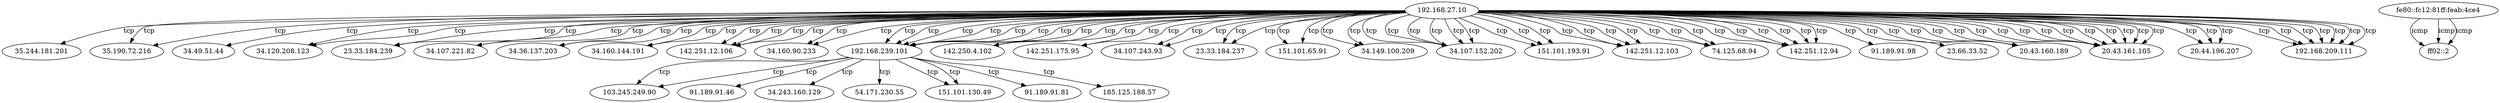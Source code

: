 digraph ZeekTraffic {
    "35.244.181.201" [degree = 1, in_degree = 1, out_degree = 0, activity_score = 0.10, total_connections = 1];
    "35.190.72.216" [degree = 2, in_degree = 2, out_degree = 0, activity_score = 0.19, total_connections = 2];
    "34.49.51.44" [degree = 1, in_degree = 1, out_degree = 0, activity_score = 0.10, total_connections = 1];
    "34.120.208.123" [degree = 2, in_degree = 2, out_degree = 0, activity_score = 0.19, total_connections = 2];
    "23.33.184.239" [degree = 2, in_degree = 2, out_degree = 0, activity_score = 0.19, total_connections = 2];
    "34.107.221.82" [degree = 2, in_degree = 2, out_degree = 0, activity_score = 0.19, total_connections = 2];
    "34.36.137.203" [degree = 2, in_degree = 2, out_degree = 0, activity_score = 0.19, total_connections = 2];
    "fe80::fc12:81ff:feab:4ce4" [degree = 3, in_degree = 0, out_degree = 3, activity_score = 0.27, total_connections = 3];
    "34.160.144.191" [degree = 2, in_degree = 2, out_degree = 0, activity_score = 0.19, total_connections = 2];
    "ff02::2" [degree = 3, in_degree = 3, out_degree = 0, activity_score = 0.27, total_connections = 3];
    "142.251.12.106" [degree = 4, in_degree = 4, out_degree = 0, activity_score = 0.34, total_connections = 4];
    "103.245.249.90" [degree = 2, in_degree = 2, out_degree = 0, activity_score = 0.19, total_connections = 2];
    "91.189.91.46" [degree = 1, in_degree = 1, out_degree = 0, activity_score = 0.10, total_connections = 1];
    "34.243.160.129" [degree = 1, in_degree = 1, out_degree = 0, activity_score = 0.10, total_connections = 1];
    "34.160.90.233" [degree = 2, in_degree = 2, out_degree = 0, activity_score = 0.19, total_connections = 2];
    "54.171.230.55" [degree = 1, in_degree = 1, out_degree = 0, activity_score = 0.10, total_connections = 1];
    "192.168.239.101" [degree = 17, in_degree = 8, out_degree = 9, activity_score = 0.83, total_connections = 17];
    "151.101.130.49" [degree = 2, in_degree = 2, out_degree = 0, activity_score = 0.19, total_connections = 2];
    "91.189.91.81" [degree = 1, in_degree = 1, out_degree = 0, activity_score = 0.10, total_connections = 1];
    "142.250.4.102" [degree = 2, in_degree = 2, out_degree = 0, activity_score = 0.19, total_connections = 2];
    "142.251.175.95" [degree = 2, in_degree = 2, out_degree = 0, activity_score = 0.19, total_connections = 2];
    "34.107.243.93" [degree = 2, in_degree = 2, out_degree = 0, activity_score = 0.19, total_connections = 2];
    "23.33.184.237" [degree = 2, in_degree = 2, out_degree = 0, activity_score = 0.19, total_connections = 2];
    "151.101.65.91" [degree = 2, in_degree = 2, out_degree = 0, activity_score = 0.19, total_connections = 2];
    "34.149.100.209" [degree = 2, in_degree = 2, out_degree = 0, activity_score = 0.19, total_connections = 2];
    "34.107.152.202" [degree = 6, in_degree = 6, out_degree = 0, activity_score = 0.47, total_connections = 6];
    "151.101.193.91" [degree = 3, in_degree = 3, out_degree = 0, activity_score = 0.27, total_connections = 3];
    "142.251.12.103" [degree = 4, in_degree = 4, out_degree = 0, activity_score = 0.34, total_connections = 4];
    "185.125.188.57" [degree = 1, in_degree = 1, out_degree = 0, activity_score = 0.10, total_connections = 1];
    "74.125.68.94" [degree = 3, in_degree = 3, out_degree = 0, activity_score = 0.27, total_connections = 3];
    "142.251.12.94" [degree = 6, in_degree = 6, out_degree = 0, activity_score = 0.47, total_connections = 6];
    "91.189.91.98" [degree = 1, in_degree = 1, out_degree = 0, activity_score = 0.10, total_connections = 1];
    "23.66.33.52" [degree = 1, in_degree = 1, out_degree = 0, activity_score = 0.10, total_connections = 1];
    "20.43.160.189" [degree = 4, in_degree = 4, out_degree = 0, activity_score = 0.34, total_connections = 4];
    "192.168.27.10" [degree = 88, in_degree = 0, out_degree = 88, activity_score = 1.00, total_connections = 88];
    "20.43.161.105" [degree = 10, in_degree = 10, out_degree = 0, activity_score = 0.65, total_connections = 10];
    "20.44.196.207" [degree = 3, in_degree = 3, out_degree = 0, activity_score = 0.27, total_connections = 3];
    "192.168.209.111" [degree = 7, in_degree = 7, out_degree = 0, activity_score = 0.52, total_connections = 7];
    "192.168.239.101" -> "151.101.130.49" [label = "tcp", resp_ip_bytes = "8195", orig_ip_bytes = "1632", protocol = "tcp", orig_pkts = "21", timestamp = "1747729700.168650", local_resp = "false", src_port = "39742", service = "ssl", dst_port = "443", conn_state = "SF", resp_bytes = "7351", local_orig = "true", history = "ShADadFfR", orig_bytes = "772", resp_pkts = "21"];
    "192.168.239.101" -> "151.101.130.49" [label = "tcp", resp_ip_bytes = "917779", orig_ip_bytes = "17798", protocol = "tcp", orig_pkts = "425", timestamp = "1747729700.764960", local_resp = "false", src_port = "39754", service = "ssl", dst_port = "443", conn_state = "SF", resp_bytes = "890615", local_orig = "true", history = "ShADadFfR", orig_bytes = "778", resp_pkts = "679"];
    "192.168.239.101" -> "54.171.230.55" [label = "tcp", resp_ip_bytes = "4307", orig_ip_bytes = "1297", protocol = "tcp", orig_pkts = "12", timestamp = "1747729704.876009", local_resp = "false", src_port = "58126", service = "ssl", dst_port = "443", conn_state = "SF", resp_bytes = "3863", local_orig = "true", history = "ShADadFfR", orig_bytes = "797", resp_pkts = "11"];
    "192.168.239.101" -> "34.243.160.129" [label = "tcp", resp_ip_bytes = "6935", orig_ip_bytes = "1408", protocol = "tcp", orig_pkts = "14", timestamp = "1747729729.490923", local_resp = "false", src_port = "52764", service = "ssl", dst_port = "443", conn_state = "SF", resp_bytes = "6371", local_orig = "true", history = "ShADadFfR", orig_bytes = "828", resp_pkts = "14"];
    "192.168.239.101" -> "91.189.91.46" [label = "tcp", resp_ip_bytes = "20841", orig_ip_bytes = "1817", protocol = "tcp", orig_pkts = "21", timestamp = "1747729729.769316", local_resp = "false", src_port = "44370", service = "ssl", dst_port = "443", conn_state = "SF", resp_bytes = "19837", local_orig = "true", history = "ShADadFfR", orig_bytes = "957", resp_pkts = "25"];
    "192.168.239.101" -> "103.245.249.90" [label = "tcp", resp_ip_bytes = "10808394", orig_ip_bytes = "127348", protocol = "tcp", orig_pkts = "3132", timestamp = "1747729729.625599", local_resp = "false", src_port = "51284", service = "http", dst_port = "80", conn_state = "SF", resp_bytes = "10504350", local_orig = "true", history = "ShADadFf", orig_bytes = "2048", resp_pkts = "7601"];
    "192.168.239.101" -> "91.189.91.81" [label = "tcp", resp_ip_bytes = "9778871", orig_ip_bytes = "136082", protocol = "tcp", orig_pkts = "3362", timestamp = "1747729729.407799", local_resp = "false", src_port = "53306", service = "http", dst_port = "80", conn_state = "SF", resp_bytes = "9503267", local_orig = "true", history = "ShADadFf", orig_bytes = "1582", resp_pkts = "6890"];
    "fe80::fc12:81ff:feab:4ce4" -> "ff02::2" [label = "icmp", resp_ip_bytes = "0", orig_ip_bytes = "280", protocol = "icmp", orig_pkts = "5", timestamp = "1747729686.910195", local_resp = "false", src_port = "133", service = "-", dst_port = "134", conn_state = "OTH", resp_bytes = "0", local_orig = "true", history = "-", orig_bytes = "40", resp_pkts = "0"];
    "192.168.239.101" -> "103.245.249.90" [label = "tcp", resp_ip_bytes = "111721218", orig_ip_bytes = "1510259", protocol = "tcp", orig_pkts = "37683", timestamp = "1747729751.921636", local_resp = "false", src_port = "48956", service = "http", dst_port = "80", conn_state = "SF", resp_bytes = "108448188", local_orig = "true", history = "ShADadttFf", orig_bytes = "2919", resp_pkts = "78546"];
    "192.168.27.10" -> "34.160.144.191" [label = "tcp", resp_ip_bytes = "3959", orig_ip_bytes = "1000", protocol = "tcp", orig_pkts = "13", timestamp = "1747729922.348450", local_resp = "false", src_port = "56120", service = "ssl", dst_port = "443", conn_state = "SF", resp_bytes = "3475", local_orig = "true", history = "ShADadFfR", orig_bytes = "460", resp_pkts = "12"];
    "192.168.27.10" -> "34.36.137.203" [label = "tcp", resp_ip_bytes = "5753", orig_ip_bytes = "2757", protocol = "tcp", orig_pkts = "16", timestamp = "1747729923.205480", local_resp = "false", src_port = "42790", service = "ssl", dst_port = "443", conn_state = "SF", resp_bytes = "5149", local_orig = "true", history = "ShADadFfR", orig_bytes = "2097", resp_pkts = "15"];
    "192.168.27.10" -> "142.251.12.106" [label = "tcp", resp_ip_bytes = "5551", orig_ip_bytes = "2239", protocol = "tcp", orig_pkts = "8", timestamp = "1747729923.726720", local_resp = "false", src_port = "53354", service = "ssl", dst_port = "443", conn_state = "SF", resp_bytes = "5187", local_orig = "true", history = "ShADadFf", orig_bytes = "1899", resp_pkts = "9"];
    "192.168.27.10" -> "142.251.12.106" [label = "tcp", resp_ip_bytes = "4404", orig_ip_bytes = "2199", protocol = "tcp", orig_pkts = "7", timestamp = "1747729925.296366", local_resp = "false", src_port = "53362", service = "ssl", dst_port = "443", conn_state = "RSTR", resp_bytes = "4080", local_orig = "true", history = "ShADaFdrR", orig_bytes = "1899", resp_pkts = "8"];
    "192.168.27.10" -> "34.149.100.209" [label = "tcp", resp_ip_bytes = "4342", orig_ip_bytes = "2619", protocol = "tcp", orig_pkts = "12", timestamp = "1747729925.059486", local_resp = "false", src_port = "35306", service = "ssl", dst_port = "443", conn_state = "SF", resp_bytes = "3858", local_orig = "true", history = "ShADadFfR", orig_bytes = "2119", resp_pkts = "12"];
    "192.168.27.10" -> "151.101.65.91" [label = "tcp", resp_ip_bytes = "4862", orig_ip_bytes = "912", protocol = "tcp", orig_pkts = "11", timestamp = "1747729925.348071", local_resp = "false", src_port = "44738", service = "ssl", dst_port = "443", conn_state = "SF", resp_bytes = "4378", local_orig = "true", history = "ShADadFfR", orig_bytes = "452", resp_pkts = "12"];
    "192.168.27.10" -> "142.251.175.95" [label = "tcp", resp_ip_bytes = "44", orig_ip_bytes = "100", protocol = "tcp", orig_pkts = "2", timestamp = "1747729924.880900", local_resp = "false", src_port = "39506", service = "-", dst_port = "443", conn_state = "RSTO", resp_bytes = "0", local_orig = "true", history = "ShR", orig_bytes = "0", resp_pkts = "1"];
    "192.168.27.10" -> "142.251.12.106" [label = "tcp", resp_ip_bytes = "5513", orig_ip_bytes = "2279", protocol = "tcp", orig_pkts = "9", timestamp = "1747729925.446230", local_resp = "false", src_port = "53378", service = "ssl", dst_port = "443", conn_state = "RSTO", resp_bytes = "5189", local_orig = "true", history = "ShADadFR", orig_bytes = "1899", resp_pkts = "8"];
    "192.168.27.10" -> "23.33.184.237" [label = "tcp", resp_ip_bytes = "124", orig_ip_bytes = "240", protocol = "tcp", orig_pkts = "5", timestamp = "1747729923.986624", local_resp = "false", src_port = "54916", service = "-", dst_port = "80", conn_state = "SF", resp_bytes = "0", local_orig = "true", history = "ShAFaf", orig_bytes = "0", resp_pkts = "3"];
    "192.168.27.10" -> "142.251.175.95" [label = "tcp", resp_ip_bytes = "7041480", orig_ip_bytes = "107815", protocol = "tcp", orig_pkts = "2624", timestamp = "1747729925.134679", local_resp = "false", src_port = "39512", service = "ssl", dst_port = "443", conn_state = "SF", resp_bytes = "6845476", local_orig = "true", history = "ShADadFf", orig_bytes = "2835", resp_pkts = "4900"];
    "192.168.27.10" -> "34.107.152.202" [label = "tcp", resp_ip_bytes = "4325", orig_ip_bytes = "2666", protocol = "tcp", orig_pkts = "13", timestamp = "1747729930.053137", local_resp = "false", src_port = "37728", service = "ssl", dst_port = "443", conn_state = "SF", resp_bytes = "3801", local_orig = "true", history = "ShADadFRf", orig_bytes = "2126", resp_pkts = "13"];
    "192.168.27.10" -> "34.107.152.202" [label = "tcp", resp_ip_bytes = "4325", orig_ip_bytes = "2666", protocol = "tcp", orig_pkts = "13", timestamp = "1747729930.054069", local_resp = "false", src_port = "37742", service = "ssl", dst_port = "443", conn_state = "SF", resp_bytes = "3801", local_orig = "true", history = "ShADadFfR", orig_bytes = "2126", resp_pkts = "13"];
    "192.168.27.10" -> "34.107.152.202" [label = "tcp", resp_ip_bytes = "4285", orig_ip_bytes = "2686", protocol = "tcp", orig_pkts = "13", timestamp = "1747729930.054682", local_resp = "false", src_port = "37754", service = "ssl", dst_port = "443", conn_state = "RSTO", resp_bytes = "3801", local_orig = "true", history = "ShADadFR", orig_bytes = "2126", resp_pkts = "12"];
    "192.168.27.10" -> "34.107.152.202" [label = "tcp", resp_ip_bytes = "4285", orig_ip_bytes = "2626", protocol = "tcp", orig_pkts = "12", timestamp = "1747729930.054123", local_resp = "false", src_port = "37746", service = "ssl", dst_port = "443", conn_state = "RSTO", resp_bytes = "3801", local_orig = "true", history = "ShADadFR", orig_bytes = "2126", resp_pkts = "12"];
    "192.168.27.10" -> "34.107.152.202" [label = "tcp", resp_ip_bytes = "4285", orig_ip_bytes = "2626", protocol = "tcp", orig_pkts = "12", timestamp = "1747729930.053014", local_resp = "false", src_port = "37716", service = "ssl", dst_port = "443", conn_state = "RSTO", resp_bytes = "3801", local_orig = "true", history = "ShADadFR", orig_bytes = "2126", resp_pkts = "12"];
    "192.168.27.10" -> "192.168.239.101" [label = "tcp", resp_ip_bytes = "16554", orig_ip_bytes = "3476", protocol = "tcp", orig_pkts = "26", timestamp = "1747729943.319722", local_resp = "true", src_port = "48828", service = "http", dst_port = "80", conn_state = "SF", resp_bytes = "7593", local_orig = "true", history = "ShADTadtfF", orig_bytes = "1054", resp_pkts = "26"];
    "192.168.27.10" -> "151.101.193.91" [label = "tcp", resp_ip_bytes = "5972", orig_ip_bytes = "2600", protocol = "tcp", orig_pkts = "12", timestamp = "1747729951.977259", local_resp = "false", src_port = "50468", service = "ssl", dst_port = "443", conn_state = "SF", resp_bytes = "5488", local_orig = "true", history = "ShADadFfR", orig_bytes = "2100", resp_pkts = "12"];
    "192.168.27.10" -> "151.101.193.91" [label = "tcp", resp_ip_bytes = "5972", orig_ip_bytes = "2640", protocol = "tcp", orig_pkts = "13", timestamp = "1747729951.976770", local_resp = "false", src_port = "50454", service = "ssl", dst_port = "443", conn_state = "SF", resp_bytes = "5488", local_orig = "true", history = "ShADadFfR", orig_bytes = "2100", resp_pkts = "12"];
    "192.168.27.10" -> "34.160.90.233" [label = "tcp", resp_ip_bytes = "4431", orig_ip_bytes = "919", protocol = "tcp", orig_pkts = "11", timestamp = "1747729951.235771", local_resp = "false", src_port = "36268", service = "ssl", dst_port = "443", conn_state = "RSTO", resp_bytes = "3947", local_orig = "true", history = "ShADadFR", orig_bytes = "459", resp_pkts = "12"];
    "192.168.27.10" -> "192.168.239.101" [label = "tcp", resp_ip_bytes = "26524", orig_ip_bytes = "5262", protocol = "tcp", orig_pkts = "26", timestamp = "1747729948.594813", local_resp = "true", src_port = "48838", service = "http", dst_port = "80", conn_state = "SF", resp_bytes = "12318", local_orig = "true", history = "ShADTadttfF", orig_bytes = "1947", resp_pkts = "36"];
    "192.168.27.10" -> "192.168.239.101" [label = "tcp", resp_ip_bytes = "224", orig_ip_bytes = "432", protocol = "tcp", orig_pkts = "8", timestamp = "1747729948.683909", local_resp = "true", src_port = "48848", service = "-", dst_port = "80", conn_state = "SF", resp_bytes = "0", local_orig = "true", history = "ShAFf", orig_bytes = "0", resp_pkts = "4"];
    "192.168.27.10" -> "192.168.239.101" [label = "tcp", resp_ip_bytes = "5188", orig_ip_bytes = "2432", protocol = "tcp", orig_pkts = "14", timestamp = "1747729953.814203", local_resp = "true", src_port = "35662", service = "http", dst_port = "80", conn_state = "SF", resp_bytes = "2222", local_orig = "true", history = "ShADTadtfF", orig_bytes = "844", resp_pkts = "14"];
    "192.168.27.10" -> "192.168.239.101" [label = "tcp", resp_ip_bytes = "1788", orig_ip_bytes = "1290", protocol = "tcp", orig_pkts = "10", timestamp = "1747729953.814673", local_resp = "true", src_port = "35678", service = "http", dst_port = "80", conn_state = "SF", resp_bytes = "626", local_orig = "true", history = "ShADTadtfF", orig_bytes = "377", resp_pkts = "10"];
    "192.168.27.10" -> "192.168.239.101" [label = "tcp", resp_ip_bytes = "224", orig_ip_bytes = "432", protocol = "tcp", orig_pkts = "8", timestamp = "1747729953.819448", local_resp = "true", src_port = "35684", service = "-", dst_port = "80", conn_state = "SF", resp_bytes = "0", local_orig = "true", history = "ShAFf", orig_bytes = "0", resp_pkts = "4"];
    "192.168.27.10" -> "192.168.239.101" [label = "tcp", resp_ip_bytes = "42240", orig_ip_bytes = "12378", protocol = "tcp", orig_pkts = "48", timestamp = "1747729953.727135", local_resp = "true", src_port = "35654", service = "http", dst_port = "80", conn_state = "SF", resp_bytes = "19760", local_orig = "true", history = "ShADTadttTfF", orig_bytes = "4933", resp_pkts = "52"];
    "fe80::fc12:81ff:feab:4ce4" -> "ff02::2" [label = "icmp", resp_ip_bytes = "0", orig_ip_bytes = "56", protocol = "icmp", orig_pkts = "1", timestamp = "1747729918.782189", local_resp = "false", src_port = "133", service = "-", dst_port = "134", conn_state = "OTH", resp_bytes = "0", local_orig = "true", history = "-", orig_bytes = "0", resp_pkts = "0"];
    "192.168.27.10" -> "142.251.12.103" [label = "tcp", resp_ip_bytes = "44", orig_ip_bytes = "100", protocol = "tcp", orig_pkts = "2", timestamp = "1747729973.492890", local_resp = "false", src_port = "34124", service = "-", dst_port = "443", conn_state = "RSTO", resp_bytes = "0", local_orig = "true", history = "ShR", orig_bytes = "0", resp_pkts = "1"];
    "192.168.27.10" -> "142.251.12.103" [label = "tcp", resp_ip_bytes = "6360", orig_ip_bytes = "2676", protocol = "tcp", orig_pkts = "14", timestamp = "1747729973.387056", local_resp = "false", src_port = "34114", service = "ssl", dst_port = "443", conn_state = "RSTO", resp_bytes = "5836", local_orig = "true", history = "ShADadFR", orig_bytes = "2096", resp_pkts = "13"];
    "192.168.27.10" -> "142.251.12.103" [label = "tcp", resp_ip_bytes = "6358", orig_ip_bytes = "2636", protocol = "tcp", orig_pkts = "13", timestamp = "1747729973.531340", local_resp = "false", src_port = "34138", service = "ssl", dst_port = "443", conn_state = "RSTO", resp_bytes = "5834", local_orig = "true", history = "ShADadFR", orig_bytes = "2096", resp_pkts = "13"];
    "192.168.27.10" -> "74.125.68.94" [label = "tcp", resp_ip_bytes = "6390", orig_ip_bytes = "2637", protocol = "tcp", orig_pkts = "13", timestamp = "1747729975.017246", local_resp = "false", src_port = "45128", service = "ssl", dst_port = "443", conn_state = "RSTO", resp_bytes = "5866", local_orig = "true", history = "ShADadFR", orig_bytes = "2097", resp_pkts = "13"];
    "192.168.27.10" -> "91.189.91.98" [label = "tcp", resp_ip_bytes = "389", orig_ip_bytes = "348", protocol = "tcp", orig_pkts = "6", timestamp = "1747729983.019765", local_resp = "false", src_port = "37024", service = "http", dst_port = "80", conn_state = "SF", resp_bytes = "185", local_orig = "true", history = "ShADadFf", orig_bytes = "88", resp_pkts = "5"];
    "192.168.27.10" -> "23.66.33.52" [label = "tcp", resp_ip_bytes = "2225", orig_ip_bytes = "1442", protocol = "tcp", orig_pkts = "14", timestamp = "1747729925.481212", local_resp = "false", src_port = "40176", service = "http", dst_port = "80", conn_state = "SF", resp_bytes = "1741", local_orig = "true", history = "ShADadfF", orig_bytes = "862", resp_pkts = "12"];
    "192.168.27.10" -> "142.250.4.102" [label = "tcp", resp_ip_bytes = "11555", orig_ip_bytes = "3251", protocol = "tcp", orig_pkts = "17", timestamp = "1747729990.565836", local_resp = "false", src_port = "33698", service = "ssl", dst_port = "443", conn_state = "SF", resp_bytes = "10711", local_orig = "true", history = "ShADadFf", orig_bytes = "2551", resp_pkts = "21"];
    "192.168.27.10" -> "142.250.4.102" [label = "tcp", resp_ip_bytes = "44", orig_ip_bytes = "100", protocol = "tcp", orig_pkts = "2", timestamp = "1747729990.315696", local_resp = "false", src_port = "33694", service = "-", dst_port = "443", conn_state = "RSTO", resp_bytes = "0", local_orig = "true", history = "ShR", orig_bytes = "0", resp_pkts = "1"];
    "192.168.27.10" -> "20.43.161.105" [label = "tcp", resp_ip_bytes = "6207", orig_ip_bytes = "2652", protocol = "tcp", orig_pkts = "13", timestamp = "1747729991.367823", local_resp = "false", src_port = "52796", service = "ssl", dst_port = "443", conn_state = "SF", resp_bytes = "5643", local_orig = "true", history = "ShADadFfR", orig_bytes = "2112", resp_pkts = "14"];
    "192.168.27.10" -> "20.43.161.105" [label = "tcp", resp_ip_bytes = "6136", orig_ip_bytes = "2652", protocol = "tcp", orig_pkts = "13", timestamp = "1747729991.368153", local_resp = "false", src_port = "52800", service = "ssl", dst_port = "443", conn_state = "SF", resp_bytes = "5612", local_orig = "true", history = "ShADadFfR", orig_bytes = "2112", resp_pkts = "13"];
    "192.168.27.10" -> "20.43.161.105" [label = "tcp", resp_ip_bytes = "6168", orig_ip_bytes = "2622", protocol = "tcp", orig_pkts = "12", timestamp = "1747729992.629584", local_resp = "false", src_port = "52820", service = "ssl", dst_port = "443", conn_state = "RSTO", resp_bytes = "5644", local_orig = "true", history = "ShADadFR", orig_bytes = "2122", resp_pkts = "13"];
    "192.168.27.10" -> "20.43.161.105" [label = "tcp", resp_ip_bytes = "6168", orig_ip_bytes = "2662", protocol = "tcp", orig_pkts = "13", timestamp = "1747729992.630118", local_resp = "false", src_port = "52834", service = "ssl", dst_port = "443", conn_state = "RSTO", resp_bytes = "5644", local_orig = "true", history = "ShADadFR", orig_bytes = "2122", resp_pkts = "13"];
    "192.168.27.10" -> "20.43.161.105" [label = "tcp", resp_ip_bytes = "6168", orig_ip_bytes = "2662", protocol = "tcp", orig_pkts = "13", timestamp = "1747729992.630145", local_resp = "false", src_port = "52844", service = "ssl", dst_port = "443", conn_state = "RSTO", resp_bytes = "5644", local_orig = "true", history = "ShADadFR", orig_bytes = "2122", resp_pkts = "13"];
    "192.168.27.10" -> "20.43.161.105" [label = "tcp", resp_ip_bytes = "6168", orig_ip_bytes = "2722", protocol = "tcp", orig_pkts = "14", timestamp = "1747729992.630253", local_resp = "false", src_port = "52854", service = "ssl", dst_port = "443", conn_state = "SF", resp_bytes = "5644", local_orig = "true", history = "ShADadFfR", orig_bytes = "2122", resp_pkts = "13"];
    "192.168.27.10" -> "20.43.161.105" [label = "tcp", resp_ip_bytes = "6168", orig_ip_bytes = "2662", protocol = "tcp", orig_pkts = "13", timestamp = "1747729992.630024", local_resp = "false", src_port = "52822", service = "ssl", dst_port = "443", conn_state = "SF", resp_bytes = "5644", local_orig = "true", history = "ShADadFf", orig_bytes = "2122", resp_pkts = "13"];
    "192.168.27.10" -> "20.43.161.105" [label = "tcp", resp_ip_bytes = "6168", orig_ip_bytes = "2622", protocol = "tcp", orig_pkts = "12", timestamp = "1747729992.629420", local_resp = "false", src_port = "52816", service = "ssl", dst_port = "443", conn_state = "RSTO", resp_bytes = "5644", local_orig = "true", history = "ShADadFR", orig_bytes = "2122", resp_pkts = "13"];
    "192.168.27.10" -> "192.168.209.111" [label = "tcp", resp_ip_bytes = "929", orig_ip_bytes = "1044", protocol = "tcp", orig_pkts = "12", timestamp = "1747729924.165999", local_resp = "true", src_port = "38090", service = "http", dst_port = "80", conn_state = "SF", resp_bytes = "297", local_orig = "true", history = "ShADadfF", orig_bytes = "412", resp_pkts = "12"];
    "192.168.27.10" -> "192.168.209.111" [label = "tcp", resp_ip_bytes = "1991", orig_ip_bytes = "1001", protocol = "tcp", orig_pkts = "12", timestamp = "1747729927.914540", local_resp = "true", src_port = "38116", service = "http", dst_port = "80", conn_state = "SF", resp_bytes = "1359", local_orig = "true", history = "ShADadfF", orig_bytes = "369", resp_pkts = "12"];
    "192.168.27.10" -> "192.168.209.111" [label = "tcp", resp_ip_bytes = "31819", orig_ip_bytes = "2457", protocol = "tcp", orig_pkts = "26", timestamp = "1747729927.726415", local_resp = "true", src_port = "38104", service = "http", dst_port = "80", conn_state = "SF", resp_bytes = "29991", local_orig = "true", history = "ShADadfF", orig_bytes = "1097", resp_pkts = "35"];
    "192.168.27.10" -> "192.168.209.111" [label = "tcp", resp_ip_bytes = "8480", orig_ip_bytes = "1238", protocol = "tcp", orig_pkts = "17", timestamp = "1747729927.914682", local_resp = "true", src_port = "38118", service = "http", dst_port = "80", conn_state = "SF", resp_bytes = "7588", local_orig = "true", history = "ShADadfF", orig_bytes = "346", resp_pkts = "17"];
    "192.168.27.10" -> "192.168.209.111" [label = "tcp", resp_ip_bytes = "93609", orig_ip_bytes = "3123", protocol = "tcp", orig_pkts = "53", timestamp = "1747729927.915263", local_resp = "true", src_port = "38128", service = "http", dst_port = "80", conn_state = "SF", resp_bytes = "89753", local_orig = "true", history = "ShADadfF", orig_bytes = "359", resp_pkts = "74"];
    "192.168.27.10" -> "192.168.209.111" [label = "tcp", resp_ip_bytes = "41992", orig_ip_bytes = "2346", protocol = "tcp", orig_pkts = "38", timestamp = "1747729927.915828", local_resp = "true", src_port = "38130", service = "http", dst_port = "80", conn_state = "SF", resp_bytes = "39956", local_orig = "true", history = "ShADadfF", orig_bytes = "362", resp_pkts = "39"];
    "192.168.27.10" -> "192.168.209.111" [label = "tcp", resp_ip_bytes = "12919", orig_ip_bytes = "1387", protocol = "tcp", orig_pkts = "20", timestamp = "1747729927.916349", local_resp = "true", src_port = "38146", service = "http", dst_port = "80", conn_state = "SF", resp_bytes = "11871", local_orig = "true", history = "ShADadfF", orig_bytes = "339", resp_pkts = "20"];
    "192.168.27.10" -> "20.43.161.105" [label = "tcp", resp_ip_bytes = "4059832", orig_ip_bytes = "74479", protocol = "tcp", orig_pkts = "1498", timestamp = "1747729991.367433", local_resp = "false", src_port = "52784", service = "ssl", dst_port = "443", conn_state = "SF", resp_bytes = "3939668", local_orig = "true", history = "ShADadfF", orig_bytes = "14539", resp_pkts = "3004"];
    "192.168.27.10" -> "20.44.196.207" [label = "tcp", resp_ip_bytes = "6136", orig_ip_bytes = "2618", protocol = "tcp", orig_pkts = "12", timestamp = "1747730004.107503", local_resp = "false", src_port = "34388", service = "ssl", dst_port = "443", conn_state = "RSTO", resp_bytes = "5612", local_orig = "true", history = "ShADadFR", orig_bytes = "2118", resp_pkts = "13"];
    "192.168.27.10" -> "20.44.196.207" [label = "tcp", resp_ip_bytes = "6145", orig_ip_bytes = "2578", protocol = "tcp", orig_pkts = "11", timestamp = "1747730004.106690", local_resp = "false", src_port = "34382", service = "ssl", dst_port = "443", conn_state = "RSTO", resp_bytes = "5621", local_orig = "true", history = "ShADadFR", orig_bytes = "2118", resp_pkts = "13"];
    "192.168.27.10" -> "20.43.160.189" [label = "tcp", resp_ip_bytes = "6199", orig_ip_bytes = "2629", protocol = "tcp", orig_pkts = "12", timestamp = "1747730005.896538", local_resp = "false", src_port = "43966", service = "ssl", dst_port = "443", conn_state = "SF", resp_bytes = "5675", local_orig = "true", history = "ShADadFfR", orig_bytes = "2129", resp_pkts = "13"];
    "192.168.27.10" -> "20.43.160.189" [label = "tcp", resp_ip_bytes = "6168", orig_ip_bytes = "2669", protocol = "tcp", orig_pkts = "13", timestamp = "1747730005.896112", local_resp = "false", src_port = "43964", service = "ssl", dst_port = "443", conn_state = "RSTO", resp_bytes = "5644", local_orig = "true", history = "ShADadFR", orig_bytes = "2129", resp_pkts = "13"];
    "192.168.27.10" -> "20.43.160.189" [label = "tcp", resp_ip_bytes = "6199", orig_ip_bytes = "2629", protocol = "tcp", orig_pkts = "12", timestamp = "1747730005.897173", local_resp = "false", src_port = "43980", service = "ssl", dst_port = "443", conn_state = "RSTO", resp_bytes = "5675", local_orig = "true", history = "ShADadFR", orig_bytes = "2129", resp_pkts = "13"];
    "192.168.239.101" -> "185.125.188.57" [label = "tcp", resp_ip_bytes = "39005", orig_ip_bytes = "12058", protocol = "tcp", orig_pkts = "39", timestamp = "1747730001.900092", local_resp = "false", src_port = "58590", service = "ssl", dst_port = "443", conn_state = "SF", resp_bytes = "37081", local_orig = "true", history = "ShADadfF", orig_bytes = "10478", resp_pkts = "48"];
    "192.168.27.10" -> "20.44.196.207" [label = "tcp", resp_ip_bytes = "12943", orig_ip_bytes = "3557", protocol = "tcp", orig_pkts = "19", timestamp = "1747730004.106280", local_resp = "false", src_port = "34380", service = "ssl", dst_port = "443", conn_state = "SF", resp_bytes = "12059", local_orig = "true", history = "ShADadfF", orig_bytes = "2777", resp_pkts = "22"];
    "192.168.27.10" -> "20.43.161.105" [label = "tcp", resp_ip_bytes = "270311", orig_ip_bytes = "21005", protocol = "tcp", orig_pkts = "175", timestamp = "1747730005.519479", local_resp = "false", src_port = "37600", service = "ssl", dst_port = "443", conn_state = "SF", resp_bytes = "259467", local_orig = "true", history = "ShADadfF", orig_bytes = "13985", resp_pkts = "271"];
    "192.168.27.10" -> "20.43.160.189" [label = "tcp", resp_ip_bytes = "62688", orig_ip_bytes = "4106", protocol = "tcp", orig_pkts = "33", timestamp = "1747730005.897096", local_resp = "false", src_port = "43968", service = "ssl", dst_port = "443", conn_state = "SF", resp_bytes = "60284", local_orig = "true", history = "ShADadfF", orig_bytes = "2766", resp_pkts = "60"];
    "192.168.27.10" -> "142.251.12.94" [label = "tcp", resp_ip_bytes = "1346", orig_ip_bytes = "1168", protocol = "tcp", orig_pkts = "18", timestamp = "1747729924.101756", local_resp = "false", src_port = "33060", service = "http", dst_port = "80", conn_state = "SF", resp_bytes = "702", local_orig = "true", history = "ShADadFf", orig_bytes = "428", resp_pkts = "16"];
    "192.168.27.10" -> "142.251.12.94" [label = "tcp", resp_ip_bytes = "1346", orig_ip_bytes = "1168", protocol = "tcp", orig_pkts = "18", timestamp = "1747729925.407641", local_resp = "false", src_port = "33070", service = "http", dst_port = "80", conn_state = "SF", resp_bytes = "702", local_orig = "true", history = "ShADadFf", orig_bytes = "428", resp_pkts = "16"];
    "192.168.27.10" -> "23.33.184.239" [label = "tcp", resp_ip_bytes = "2584", orig_ip_bytes = "1802", protocol = "tcp", orig_pkts = "23", timestamp = "1747729922.929534", local_resp = "false", src_port = "50248", service = "http", dst_port = "80", conn_state = "SF", resp_bytes = "1780", local_orig = "true", history = "ShADadFf", orig_bytes = "862", resp_pkts = "20"];
    "192.168.27.10" -> "23.33.184.239" [label = "tcp", resp_ip_bytes = "3512", orig_ip_bytes = "2273", protocol = "tcp", orig_pkts = "24", timestamp = "1747729922.930726", local_resp = "false", src_port = "50256", service = "http", dst_port = "80", conn_state = "SF", resp_bytes = "2668", local_orig = "true", history = "ShADadFf", orig_bytes = "1293", resp_pkts = "21"];
    "192.168.27.10" -> "23.33.184.237" [label = "tcp", resp_ip_bytes = "3553", orig_ip_bytes = "2313", protocol = "tcp", orig_pkts = "25", timestamp = "1747729924.239839", local_resp = "false", src_port = "54928", service = "http", dst_port = "80", conn_state = "SF", resp_bytes = "2669", local_orig = "true", history = "ShADadFf", orig_bytes = "1293", resp_pkts = "22"];
    "192.168.27.10" -> "34.107.221.82" [label = "tcp", resp_ip_bytes = "2156", orig_ip_bytes = "2272", protocol = "tcp", orig_pkts = "27", timestamp = "1747729922.844581", local_resp = "false", src_port = "33796", service = "http", dst_port = "80", conn_state = "SF", resp_bytes = "1192", local_orig = "true", history = "ShADadFf", orig_bytes = "1172", resp_pkts = "24"];
    "192.168.27.10" -> "34.107.221.82" [label = "tcp", resp_ip_bytes = "2124", orig_ip_bytes = "2730", protocol = "tcp", orig_pkts = "29", timestamp = "1747729923.101570", local_resp = "false", src_port = "33804", service = "http", dst_port = "80", conn_state = "SF", resp_bytes = "1080", local_orig = "true", history = "ShADadFf", orig_bytes = "1550", resp_pkts = "26"];
    "192.168.27.10" -> "34.120.208.123" [label = "tcp", resp_ip_bytes = "4377", orig_ip_bytes = "955", protocol = "tcp", orig_pkts = "12", timestamp = "1747730086.155512", local_resp = "false", src_port = "54276", service = "ssl", dst_port = "443", conn_state = "RSTO", resp_bytes = "3853", local_orig = "true", history = "ShADadFR", orig_bytes = "455", resp_pkts = "13"];
    "192.168.27.10" -> "142.251.12.94" [label = "tcp", resp_ip_bytes = "3471", orig_ip_bytes = "2390", protocol = "tcp", orig_pkts = "27", timestamp = "1747729923.571858", local_resp = "false", src_port = "33044", service = "http", dst_port = "80", conn_state = "SF", resp_bytes = "2507", local_orig = "true", history = "ShADadFf", orig_bytes = "1290", resp_pkts = "24"];
    "192.168.27.10" -> "142.251.12.94" [label = "tcp", resp_ip_bytes = "3471", orig_ip_bytes = "2390", protocol = "tcp", orig_pkts = "27", timestamp = "1747729923.580127", local_resp = "false", src_port = "33054", service = "http", dst_port = "80", conn_state = "SF", resp_bytes = "2507", local_orig = "true", history = "ShADadFf", orig_bytes = "1290", resp_pkts = "24"];
    "192.168.27.10" -> "34.36.137.203" [label = "tcp", resp_ip_bytes = "6702", orig_ip_bytes = "4071", protocol = "tcp", orig_pkts = "28", timestamp = "1747729923.206158", local_resp = "false", src_port = "42794", service = "ssl", dst_port = "443", conn_state = "SF", resp_bytes = "5618", local_orig = "true", history = "ShADadFf", orig_bytes = "2931", resp_pkts = "27"];
    "192.168.27.10" -> "142.251.12.94" [label = "tcp", resp_ip_bytes = "4253", orig_ip_bytes = "2938", protocol = "tcp", orig_pkts = "30", timestamp = "1747729923.534508", local_resp = "false", src_port = "33042", service = "http", dst_port = "80", conn_state = "SF", resp_bytes = "3209", local_orig = "true", history = "ShADadFf", orig_bytes = "1718", resp_pkts = "26"];
    "192.168.27.10" -> "34.107.243.93" [label = "tcp", resp_ip_bytes = "4607", orig_ip_bytes = "3058", protocol = "tcp", orig_pkts = "20", timestamp = "1747729924.951998", local_resp = "false", src_port = "41108", service = "ssl", dst_port = "443", conn_state = "SF", resp_bytes = "3843", local_orig = "true", history = "ShADadFf", orig_bytes = "2238", resp_pkts = "19"];
    "192.168.27.10" -> "34.107.152.202" [label = "tcp", resp_ip_bytes = "5308", orig_ip_bytes = "4197", protocol = "tcp", orig_pkts = "27", timestamp = "1747729930.051579", local_resp = "false", src_port = "37708", service = "ssl", dst_port = "443", conn_state = "SF", resp_bytes = "4224", local_orig = "true", history = "ShADadFf", orig_bytes = "3097", resp_pkts = "27"];
    "192.168.27.10" -> "34.49.51.44" [label = "tcp", resp_ip_bytes = "5165", orig_ip_bytes = "3510", protocol = "tcp", orig_pkts = "24", timestamp = "1747729951.337252", local_resp = "false", src_port = "33156", service = "ssl", dst_port = "443", conn_state = "SF", resp_bytes = "4241", local_orig = "true", history = "ShADadFf", orig_bytes = "2530", resp_pkts = "23"];
    "192.168.27.10" -> "35.190.72.216" [label = "tcp", resp_ip_bytes = "4615", orig_ip_bytes = "2982", protocol = "tcp", orig_pkts = "18", timestamp = "1747729951.337044", local_resp = "false", src_port = "51456", service = "ssl", dst_port = "443", conn_state = "SF", resp_bytes = "3851", local_orig = "true", history = "ShADadFf", orig_bytes = "2242", resp_pkts = "19"];
    "192.168.27.10" -> "34.149.100.209" [label = "tcp", resp_ip_bytes = "279654", orig_ip_bytes = "9565", protocol = "tcp", orig_pkts = "165", timestamp = "1747729923.513747", local_resp = "false", src_port = "35292", service = "ssl", dst_port = "443", conn_state = "SF", resp_bytes = "269610", local_orig = "true", history = "ShADadFf", orig_bytes = "2945", resp_pkts = "251"];
    "192.168.27.10" -> "34.160.90.233" [label = "tcp", resp_ip_bytes = "7543", orig_ip_bytes = "2341", protocol = "tcp", orig_pkts = "23", timestamp = "1747729951.235264", local_resp = "false", src_port = "36258", service = "ssl", dst_port = "443", conn_state = "SF", resp_bytes = "6539", local_orig = "true", history = "ShADadFf", orig_bytes = "1401", resp_pkts = "25"];
    "192.168.27.10" -> "151.101.65.91" [label = "tcp", resp_ip_bytes = "859025", orig_ip_bytes = "21784", protocol = "tcp", orig_pkts = "498", timestamp = "1747729925.348149", local_resp = "false", src_port = "44748", service = "ssl", dst_port = "443", conn_state = "SF", resp_bytes = "833981", local_orig = "true", history = "ShADadFfR", orig_bytes = "1844", resp_pkts = "626"];
    "192.168.27.10" -> "35.190.72.216" [label = "tcp", resp_ip_bytes = "5067", orig_ip_bytes = "3409", protocol = "tcp", orig_pkts = "22", timestamp = "1747729952.227614", local_resp = "false", src_port = "51462", service = "ssl", dst_port = "443", conn_state = "SF", resp_bytes = "4183", local_orig = "true", history = "ShADadFf", orig_bytes = "2509", resp_pkts = "22"];
    "192.168.27.10" -> "34.160.144.191" [label = "tcp", resp_ip_bytes = "16547", orig_ip_bytes = "2742", protocol = "tcp", orig_pkts = "32", timestamp = "1747729922.349285", local_resp = "false", src_port = "56126", service = "ssl", dst_port = "443", conn_state = "SF", resp_bytes = "15143", local_orig = "true", history = "ShADadFf", orig_bytes = "1442", resp_pkts = "35"];
    "192.168.27.10" -> "74.125.68.94" [label = "tcp", resp_ip_bytes = "298178", orig_ip_bytes = "9798", protocol = "tcp", orig_pkts = "180", timestamp = "1747729975.016356", local_resp = "false", src_port = "45114", service = "ssl", dst_port = "443", conn_state = "SF", resp_bytes = "288854", local_orig = "true", history = "ShADadFf", orig_bytes = "2578", resp_pkts = "233"];
    "192.168.27.10" -> "74.125.68.94" [label = "tcp", resp_ip_bytes = "6749", orig_ip_bytes = "3088", protocol = "tcp", orig_pkts = "21", timestamp = "1747729978.880317", local_resp = "false", src_port = "38394", service = "ssl", dst_port = "443", conn_state = "SF", resp_bytes = "5945", local_orig = "true", history = "ShADadFf", orig_bytes = "2228", resp_pkts = "20"];
    "192.168.27.10" -> "142.251.12.94" [label = "tcp", resp_ip_bytes = "6749", orig_ip_bytes = "3050", protocol = "tcp", orig_pkts = "20", timestamp = "1747729978.606125", local_resp = "false", src_port = "45548", service = "ssl", dst_port = "443", conn_state = "SF", resp_bytes = "5945", local_orig = "true", history = "ShADadFf", orig_bytes = "2230", resp_pkts = "20"];
    "192.168.27.10" -> "142.251.12.103" [label = "tcp", resp_ip_bytes = "172923", orig_ip_bytes = "23874", protocol = "tcp", orig_pkts = "121", timestamp = "1747729973.377320", local_resp = "false", src_port = "34112", service = "ssl", dst_port = "443", conn_state = "SF", resp_bytes = "165799", local_orig = "true", history = "ShADadFf", orig_bytes = "19014", resp_pkts = "178"];
    "192.168.27.10" -> "142.251.12.106" [label = "tcp", resp_ip_bytes = "19220", orig_ip_bytes = "7584", protocol = "tcp", orig_pkts = "72", timestamp = "1747729939.030566", local_resp = "false", src_port = "37030", service = "ssl", dst_port = "443", conn_state = "SF", resp_bytes = "15976", local_orig = "true", history = "ShADadFf", orig_bytes = "4684", resp_pkts = "81"];
    "192.168.27.10" -> "151.101.193.91" [label = "tcp", resp_ip_bytes = "6395", orig_ip_bytes = "2971", protocol = "tcp", orig_pkts = "18", timestamp = "1747730007.818444", local_resp = "false", src_port = "33498", service = "ssl", dst_port = "443", conn_state = "SF", resp_bytes = "5631", local_orig = "true", history = "ShADadFfR", orig_bytes = "2231", resp_pkts = "19"];
    "fe80::fc12:81ff:feab:4ce4" -> "ff02::2" [label = "icmp", resp_ip_bytes = "0", orig_ip_bytes = "56", protocol = "icmp", orig_pkts = "1", timestamp = "1747730148.158194", local_resp = "false", src_port = "133", service = "-", dst_port = "134", conn_state = "OTH", resp_bytes = "0", local_orig = "true", history = "-", orig_bytes = "0", resp_pkts = "0"];
    "192.168.27.10" -> "35.244.181.201" [label = "tcp", resp_ip_bytes = "7273", orig_ip_bytes = "2676", protocol = "tcp", orig_pkts = "30", timestamp = "1747729951.255285", local_resp = "false", src_port = "39044", service = "ssl", dst_port = "443", conn_state = "SF", resp_bytes = "6029", local_orig = "true", history = "ShADadFf", orig_bytes = "1456", resp_pkts = "31"];
    "192.168.27.10" -> "34.107.243.93" [label = "tcp", resp_ip_bytes = "1566", orig_ip_bytes = "2415", protocol = "tcp", orig_pkts = "8", timestamp = "1747729925.425275", local_resp = "false", src_port = "41124", service = "ssl", dst_port = "443", conn_state = "S1", resp_bytes = "1242", local_orig = "true", history = "ShADad", orig_bytes = "2075", resp_pkts = "8"];
    "192.168.27.10" -> "192.168.239.101" [label = "tcp", resp_ip_bytes = "15360", orig_ip_bytes = "2662", protocol = "tcp", orig_pkts = "20", timestamp = "1747730223.477082", local_resp = "true", src_port = "59084", service = "http", dst_port = "80", conn_state = "SF", resp_bytes = "7100", local_orig = "true", history = "ShADTadtfF", orig_bytes = "803", resp_pkts = "22"];
    "192.168.27.10" -> "34.120.208.123" [label = "tcp", resp_ip_bytes = "16204", orig_ip_bytes = "67844", protocol = "tcp", orig_pkts = "135", timestamp = "1747729925.090661", local_resp = "false", src_port = "37034", service = "ssl", dst_port = "443", conn_state = "SF", resp_bytes = "10520", local_orig = "true", history = "ShADadFf", orig_bytes = "62424", resp_pkts = "142"];
}
